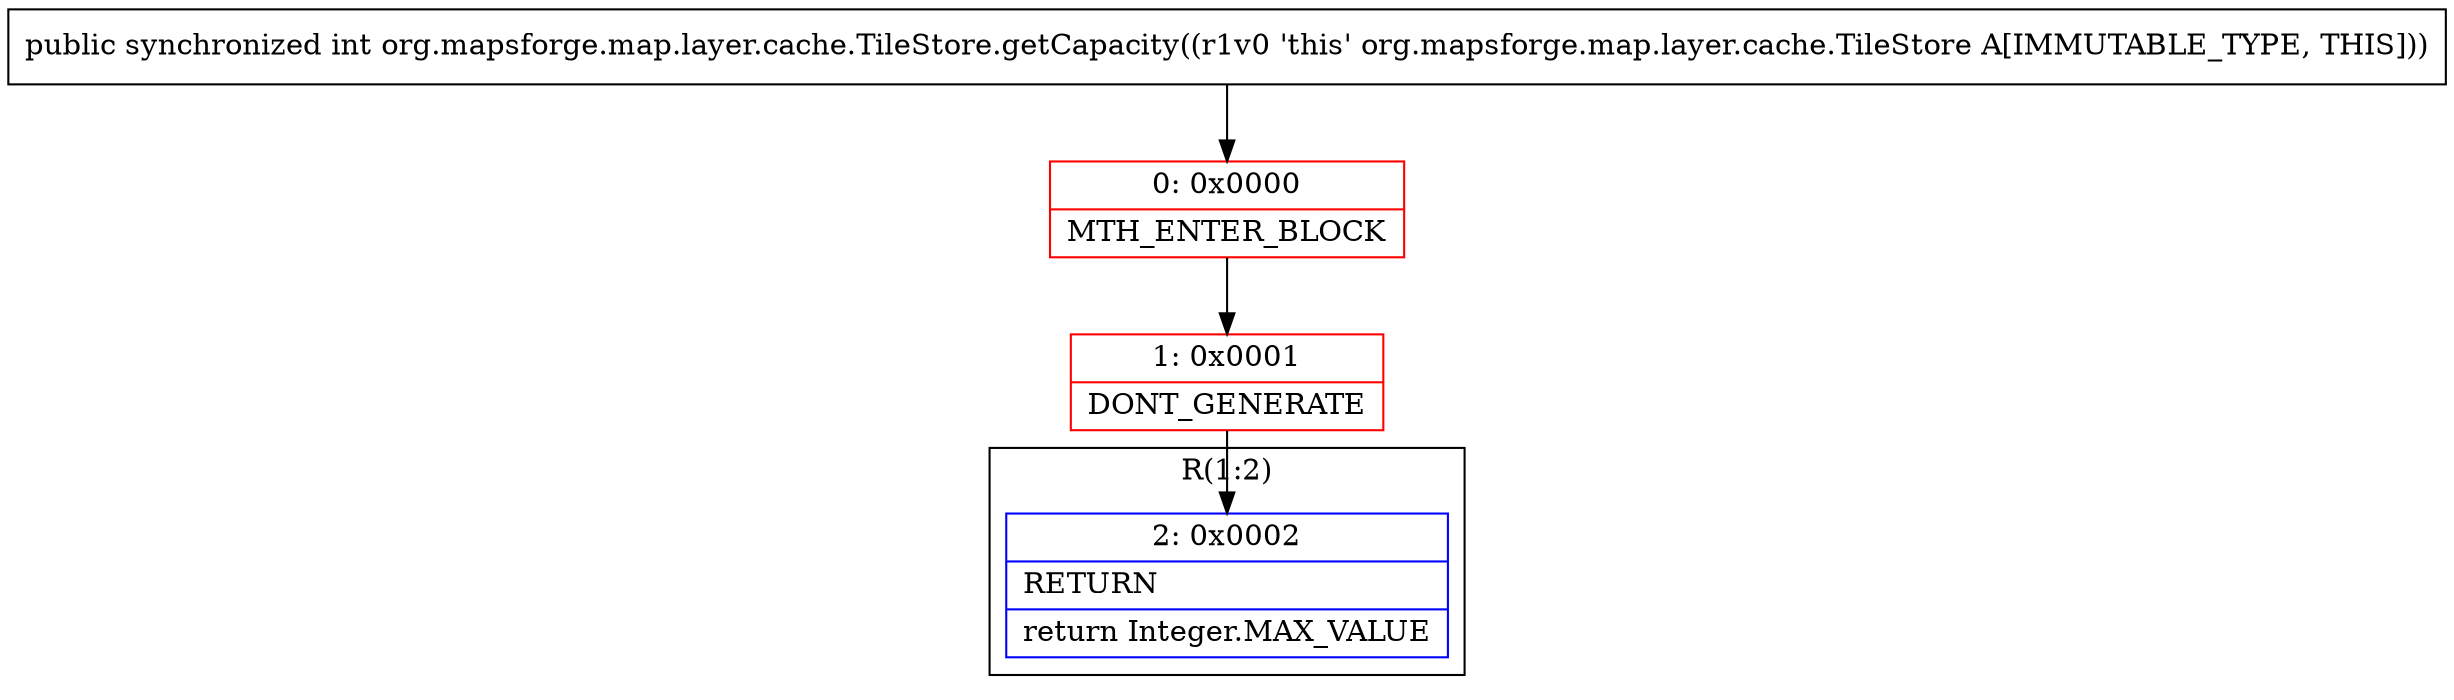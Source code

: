 digraph "CFG fororg.mapsforge.map.layer.cache.TileStore.getCapacity()I" {
subgraph cluster_Region_1012016937 {
label = "R(1:2)";
node [shape=record,color=blue];
Node_2 [shape=record,label="{2\:\ 0x0002|RETURN\l|return Integer.MAX_VALUE\l}"];
}
Node_0 [shape=record,color=red,label="{0\:\ 0x0000|MTH_ENTER_BLOCK\l}"];
Node_1 [shape=record,color=red,label="{1\:\ 0x0001|DONT_GENERATE\l}"];
MethodNode[shape=record,label="{public synchronized int org.mapsforge.map.layer.cache.TileStore.getCapacity((r1v0 'this' org.mapsforge.map.layer.cache.TileStore A[IMMUTABLE_TYPE, THIS])) }"];
MethodNode -> Node_0;
Node_0 -> Node_1;
Node_1 -> Node_2;
}

